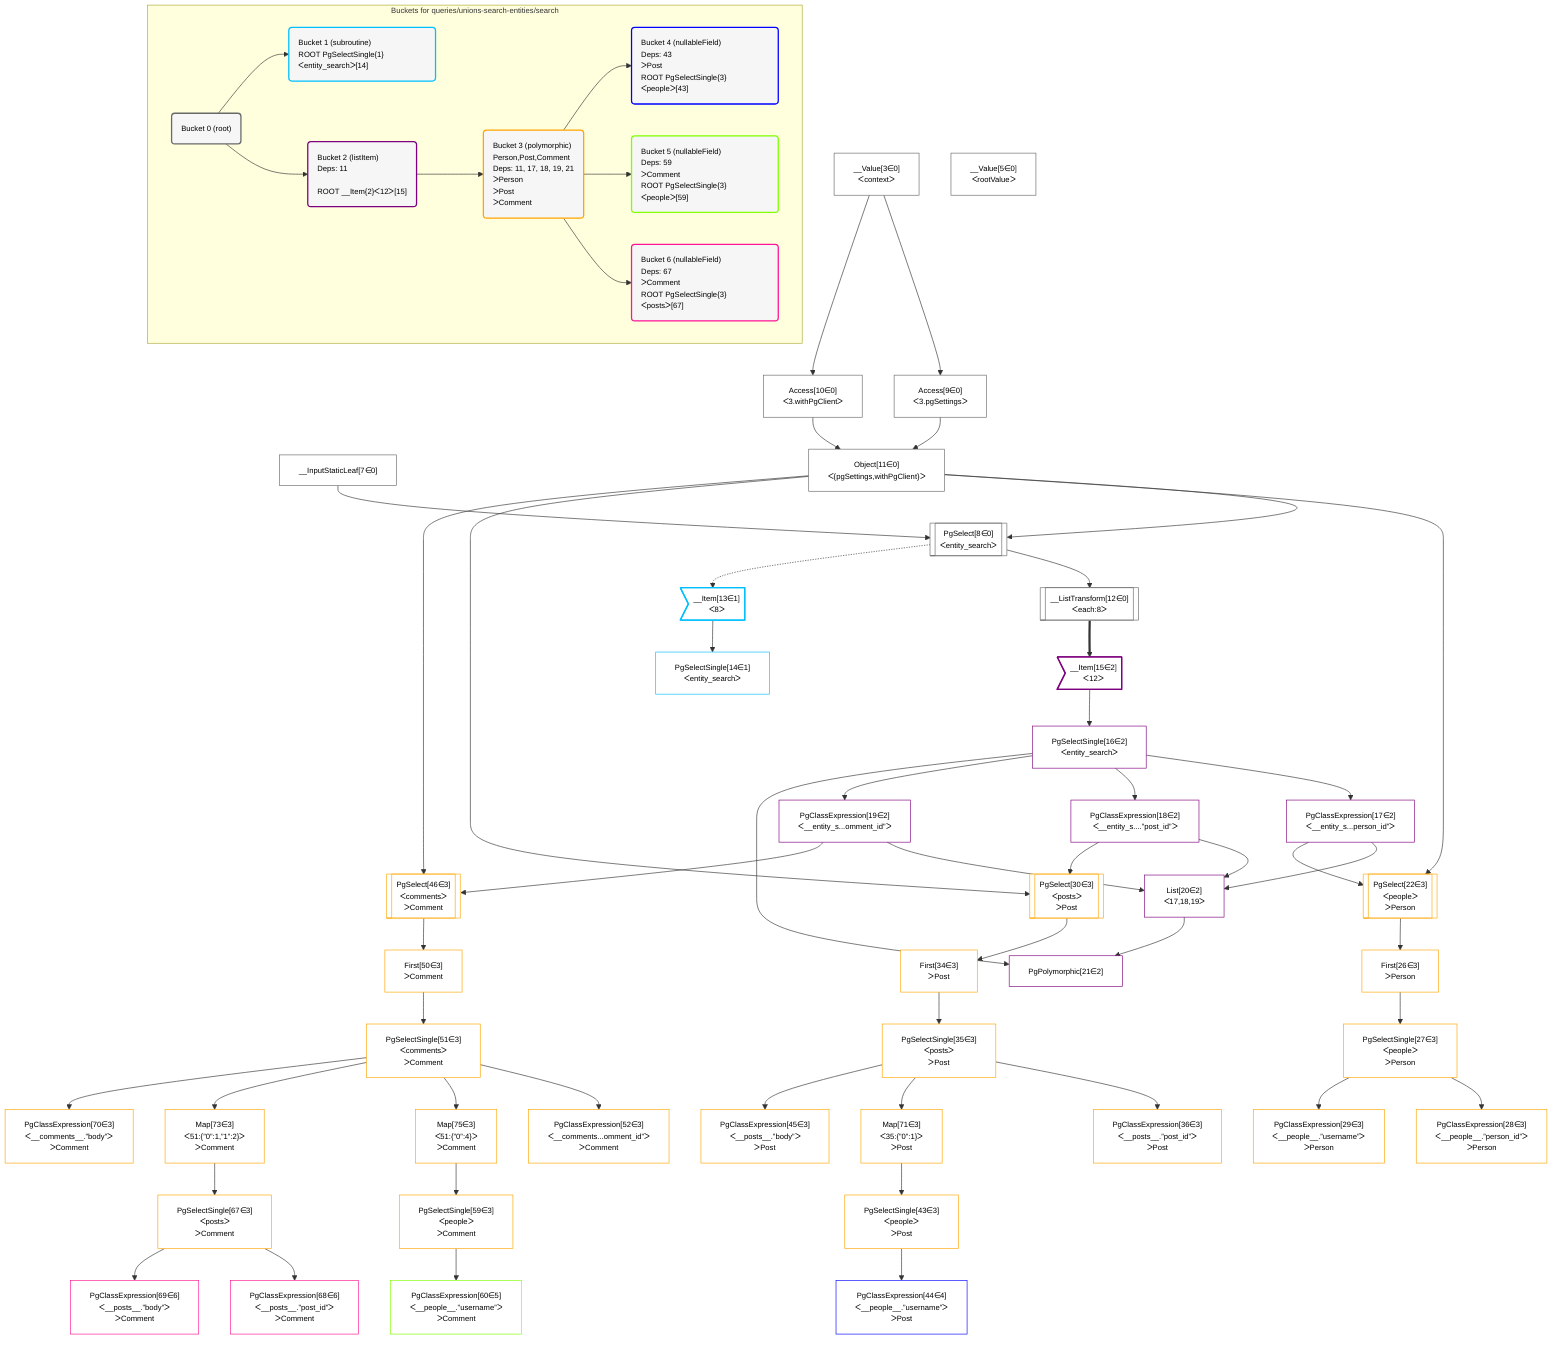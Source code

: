 %%{init: {'themeVariables': { 'fontSize': '12px'}}}%%
graph TD
    classDef path fill:#eee,stroke:#000,color:#000
    classDef plan fill:#fff,stroke-width:1px,color:#000
    classDef itemplan fill:#fff,stroke-width:2px,color:#000
    classDef sideeffectplan fill:#f00,stroke-width:2px,color:#000
    classDef bucket fill:#f6f6f6,color:#000,stroke-width:2px,text-align:left


    %% define steps
    __Value3["__Value[3∈0]<br />ᐸcontextᐳ"]:::plan
    __Value5["__Value[5∈0]<br />ᐸrootValueᐳ"]:::plan
    __InputStaticLeaf7["__InputStaticLeaf[7∈0]"]:::plan
    Access9["Access[9∈0]<br />ᐸ3.pgSettingsᐳ"]:::plan
    Access10["Access[10∈0]<br />ᐸ3.withPgClientᐳ"]:::plan
    Object11["Object[11∈0]<br />ᐸ{pgSettings,withPgClient}ᐳ"]:::plan
    PgSelect8[["PgSelect[8∈0]<br />ᐸentity_searchᐳ"]]:::plan
    __ListTransform12[["__ListTransform[12∈0]<br />ᐸeach:8ᐳ"]]:::plan
    __Item13>"__Item[13∈1]<br />ᐸ8ᐳ"]:::itemplan
    PgSelectSingle14["PgSelectSingle[14∈1]<br />ᐸentity_searchᐳ"]:::plan
    __Item15>"__Item[15∈2]<br />ᐸ12ᐳ"]:::itemplan
    PgSelectSingle16["PgSelectSingle[16∈2]<br />ᐸentity_searchᐳ"]:::plan
    PgClassExpression17["PgClassExpression[17∈2]<br />ᐸ__entity_s...person_id”ᐳ"]:::plan
    PgClassExpression18["PgClassExpression[18∈2]<br />ᐸ__entity_s....”post_id”ᐳ"]:::plan
    PgClassExpression19["PgClassExpression[19∈2]<br />ᐸ__entity_s...omment_id”ᐳ"]:::plan
    List20["List[20∈2]<br />ᐸ17,18,19ᐳ"]:::plan
    PgPolymorphic21["PgPolymorphic[21∈2]"]:::plan
    PgSelect22[["PgSelect[22∈3]<br />ᐸpeopleᐳ<br />ᐳPerson"]]:::plan
    First26["First[26∈3]<br />ᐳPerson"]:::plan
    PgSelectSingle27["PgSelectSingle[27∈3]<br />ᐸpeopleᐳ<br />ᐳPerson"]:::plan
    PgClassExpression28["PgClassExpression[28∈3]<br />ᐸ__people__.”person_id”ᐳ<br />ᐳPerson"]:::plan
    PgClassExpression29["PgClassExpression[29∈3]<br />ᐸ__people__.”username”ᐳ<br />ᐳPerson"]:::plan
    PgSelect30[["PgSelect[30∈3]<br />ᐸpostsᐳ<br />ᐳPost"]]:::plan
    First34["First[34∈3]<br />ᐳPost"]:::plan
    PgSelectSingle35["PgSelectSingle[35∈3]<br />ᐸpostsᐳ<br />ᐳPost"]:::plan
    PgClassExpression36["PgClassExpression[36∈3]<br />ᐸ__posts__.”post_id”ᐳ<br />ᐳPost"]:::plan
    Map71["Map[71∈3]<br />ᐸ35:{”0”:1}ᐳ<br />ᐳPost"]:::plan
    PgSelectSingle43["PgSelectSingle[43∈3]<br />ᐸpeopleᐳ<br />ᐳPost"]:::plan
    PgClassExpression44["PgClassExpression[44∈4]<br />ᐸ__people__.”username”ᐳ<br />ᐳPost"]:::plan
    PgClassExpression45["PgClassExpression[45∈3]<br />ᐸ__posts__.”body”ᐳ<br />ᐳPost"]:::plan
    PgSelect46[["PgSelect[46∈3]<br />ᐸcommentsᐳ<br />ᐳComment"]]:::plan
    First50["First[50∈3]<br />ᐳComment"]:::plan
    PgSelectSingle51["PgSelectSingle[51∈3]<br />ᐸcommentsᐳ<br />ᐳComment"]:::plan
    PgClassExpression52["PgClassExpression[52∈3]<br />ᐸ__comments...omment_id”ᐳ<br />ᐳComment"]:::plan
    Map75["Map[75∈3]<br />ᐸ51:{”0”:4}ᐳ<br />ᐳComment"]:::plan
    PgSelectSingle59["PgSelectSingle[59∈3]<br />ᐸpeopleᐳ<br />ᐳComment"]:::plan
    PgClassExpression60["PgClassExpression[60∈5]<br />ᐸ__people__.”username”ᐳ<br />ᐳComment"]:::plan
    Map73["Map[73∈3]<br />ᐸ51:{”0”:1,”1”:2}ᐳ<br />ᐳComment"]:::plan
    PgSelectSingle67["PgSelectSingle[67∈3]<br />ᐸpostsᐳ<br />ᐳComment"]:::plan
    PgClassExpression68["PgClassExpression[68∈6]<br />ᐸ__posts__.”post_id”ᐳ<br />ᐳComment"]:::plan
    PgClassExpression69["PgClassExpression[69∈6]<br />ᐸ__posts__.”body”ᐳ<br />ᐳComment"]:::plan
    PgClassExpression70["PgClassExpression[70∈3]<br />ᐸ__comments__.”body”ᐳ<br />ᐳComment"]:::plan

    %% plan dependencies
    __Value3 --> Access9
    __Value3 --> Access10
    Access9 & Access10 --> Object11
    Object11 & __InputStaticLeaf7 --> PgSelect8
    PgSelect8 --> __ListTransform12
    PgSelect8 -.-> __Item13
    __Item13 --> PgSelectSingle14
    __ListTransform12 ==> __Item15
    __Item15 --> PgSelectSingle16
    PgSelectSingle16 --> PgClassExpression17
    PgSelectSingle16 --> PgClassExpression18
    PgSelectSingle16 --> PgClassExpression19
    PgClassExpression17 & PgClassExpression18 & PgClassExpression19 --> List20
    PgSelectSingle16 & List20 --> PgPolymorphic21
    Object11 & PgClassExpression17 --> PgSelect22
    PgSelect22 --> First26
    First26 --> PgSelectSingle27
    PgSelectSingle27 --> PgClassExpression28
    PgSelectSingle27 --> PgClassExpression29
    Object11 & PgClassExpression18 --> PgSelect30
    PgSelect30 --> First34
    First34 --> PgSelectSingle35
    PgSelectSingle35 --> PgClassExpression36
    PgSelectSingle35 --> Map71
    Map71 --> PgSelectSingle43
    PgSelectSingle43 --> PgClassExpression44
    PgSelectSingle35 --> PgClassExpression45
    Object11 & PgClassExpression19 --> PgSelect46
    PgSelect46 --> First50
    First50 --> PgSelectSingle51
    PgSelectSingle51 --> PgClassExpression52
    PgSelectSingle51 --> Map75
    Map75 --> PgSelectSingle59
    PgSelectSingle59 --> PgClassExpression60
    PgSelectSingle51 --> Map73
    Map73 --> PgSelectSingle67
    PgSelectSingle67 --> PgClassExpression68
    PgSelectSingle67 --> PgClassExpression69
    PgSelectSingle51 --> PgClassExpression70

    subgraph "Buckets for queries/unions-search-entities/search"
    Bucket0("Bucket 0 (root)"):::bucket
    classDef bucket0 stroke:#696969
    class Bucket0,__Value3,__Value5,__InputStaticLeaf7,PgSelect8,Access9,Access10,Object11,__ListTransform12 bucket0
    Bucket1("Bucket 1 (subroutine)<br />ROOT PgSelectSingle{1}ᐸentity_searchᐳ[14]"):::bucket
    classDef bucket1 stroke:#00bfff
    class Bucket1,__Item13,PgSelectSingle14 bucket1
    Bucket2("Bucket 2 (listItem)<br />Deps: 11<br /><br />ROOT __Item{2}ᐸ12ᐳ[15]"):::bucket
    classDef bucket2 stroke:#7f007f
    class Bucket2,__Item15,PgSelectSingle16,PgClassExpression17,PgClassExpression18,PgClassExpression19,List20,PgPolymorphic21 bucket2
    Bucket3("Bucket 3 (polymorphic)<br />Person,Post,Comment<br />Deps: 11, 17, 18, 19, 21<br />ᐳPerson<br />ᐳPost<br />ᐳComment"):::bucket
    classDef bucket3 stroke:#ffa500
    class Bucket3,PgSelect22,First26,PgSelectSingle27,PgClassExpression28,PgClassExpression29,PgSelect30,First34,PgSelectSingle35,PgClassExpression36,PgSelectSingle43,PgClassExpression45,PgSelect46,First50,PgSelectSingle51,PgClassExpression52,PgSelectSingle59,PgSelectSingle67,PgClassExpression70,Map71,Map73,Map75 bucket3
    Bucket4("Bucket 4 (nullableField)<br />Deps: 43<br />ᐳPost<br />ROOT PgSelectSingle{3}ᐸpeopleᐳ[43]"):::bucket
    classDef bucket4 stroke:#0000ff
    class Bucket4,PgClassExpression44 bucket4
    Bucket5("Bucket 5 (nullableField)<br />Deps: 59<br />ᐳComment<br />ROOT PgSelectSingle{3}ᐸpeopleᐳ[59]"):::bucket
    classDef bucket5 stroke:#7fff00
    class Bucket5,PgClassExpression60 bucket5
    Bucket6("Bucket 6 (nullableField)<br />Deps: 67<br />ᐳComment<br />ROOT PgSelectSingle{3}ᐸpostsᐳ[67]"):::bucket
    classDef bucket6 stroke:#ff1493
    class Bucket6,PgClassExpression68,PgClassExpression69 bucket6
    Bucket0 --> Bucket1 & Bucket2
    Bucket2 --> Bucket3
    Bucket3 --> Bucket4 & Bucket5 & Bucket6
    end